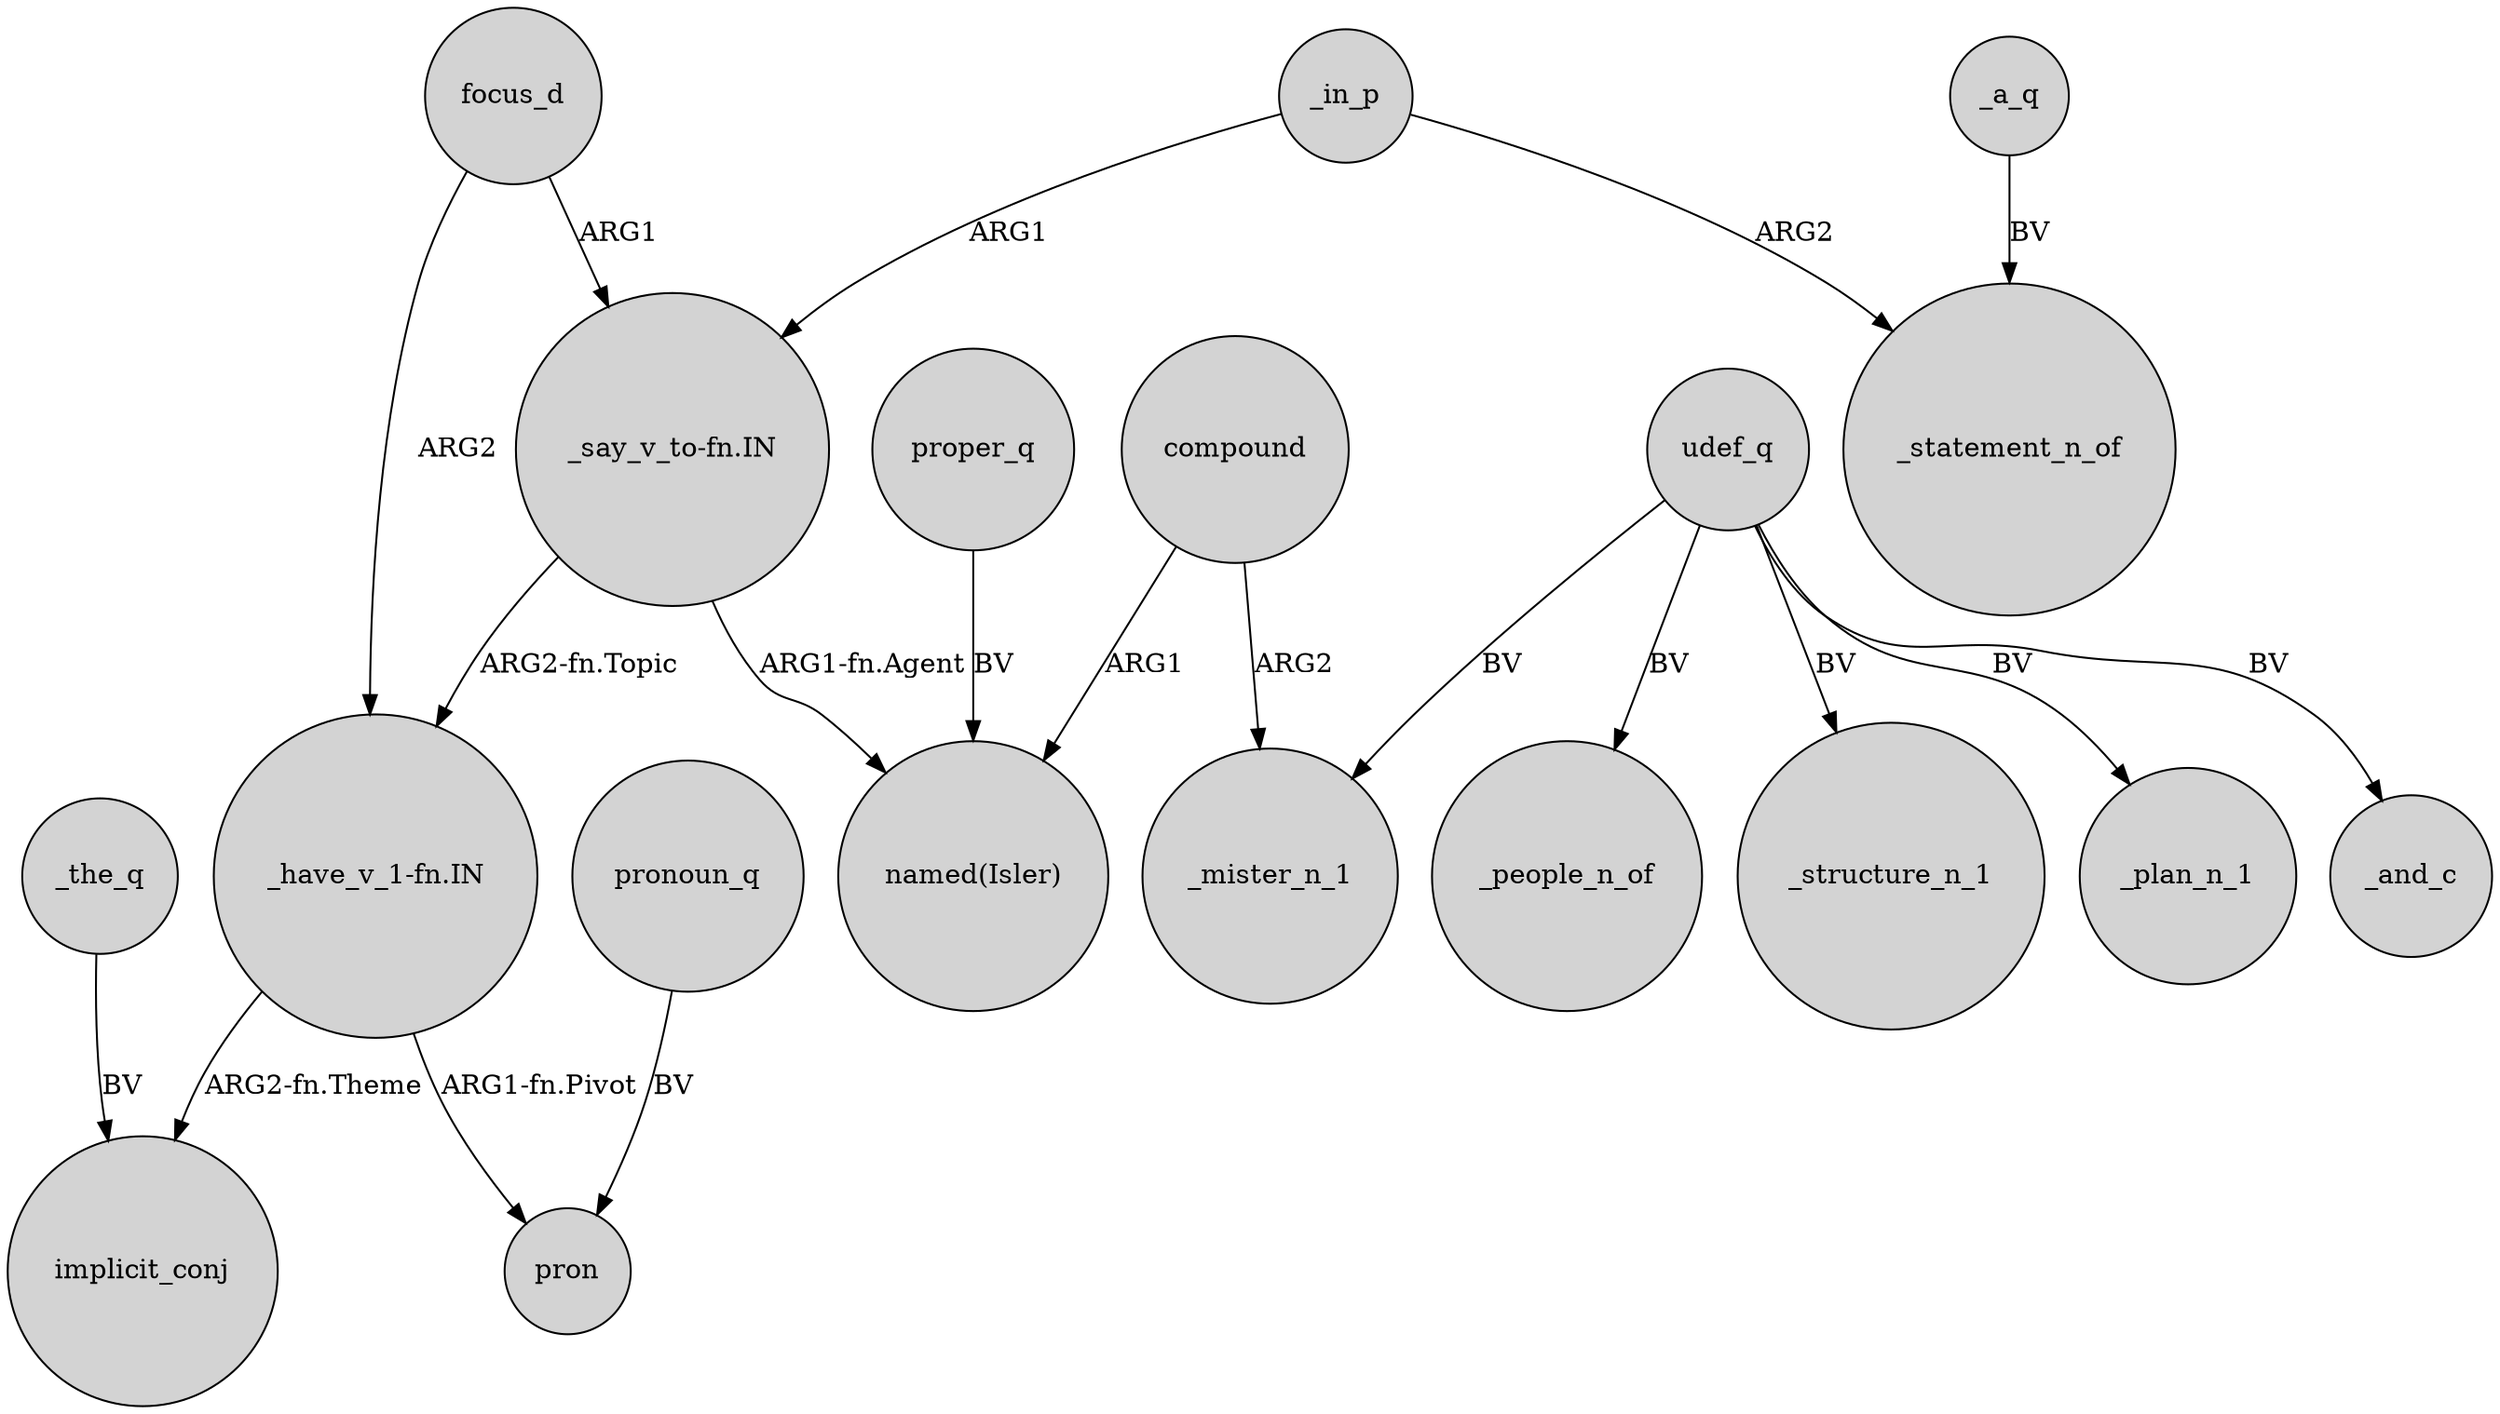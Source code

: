 digraph {
	node [shape=circle style=filled]
	_in_p -> "_say_v_to-fn.IN" [label=ARG1]
	focus_d -> "_have_v_1-fn.IN" [label=ARG2]
	_the_q -> implicit_conj [label=BV]
	compound -> _mister_n_1 [label=ARG2]
	udef_q -> _mister_n_1 [label=BV]
	_a_q -> _statement_n_of [label=BV]
	"_have_v_1-fn.IN" -> implicit_conj [label="ARG2-fn.Theme"]
	"_have_v_1-fn.IN" -> pron [label="ARG1-fn.Pivot"]
	proper_q -> "named(Isler)" [label=BV]
	compound -> "named(Isler)" [label=ARG1]
	udef_q -> _people_n_of [label=BV]
	pronoun_q -> pron [label=BV]
	udef_q -> _structure_n_1 [label=BV]
	udef_q -> _plan_n_1 [label=BV]
	"_say_v_to-fn.IN" -> "named(Isler)" [label="ARG1-fn.Agent"]
	"_say_v_to-fn.IN" -> "_have_v_1-fn.IN" [label="ARG2-fn.Topic"]
	_in_p -> _statement_n_of [label=ARG2]
	udef_q -> _and_c [label=BV]
	focus_d -> "_say_v_to-fn.IN" [label=ARG1]
}
